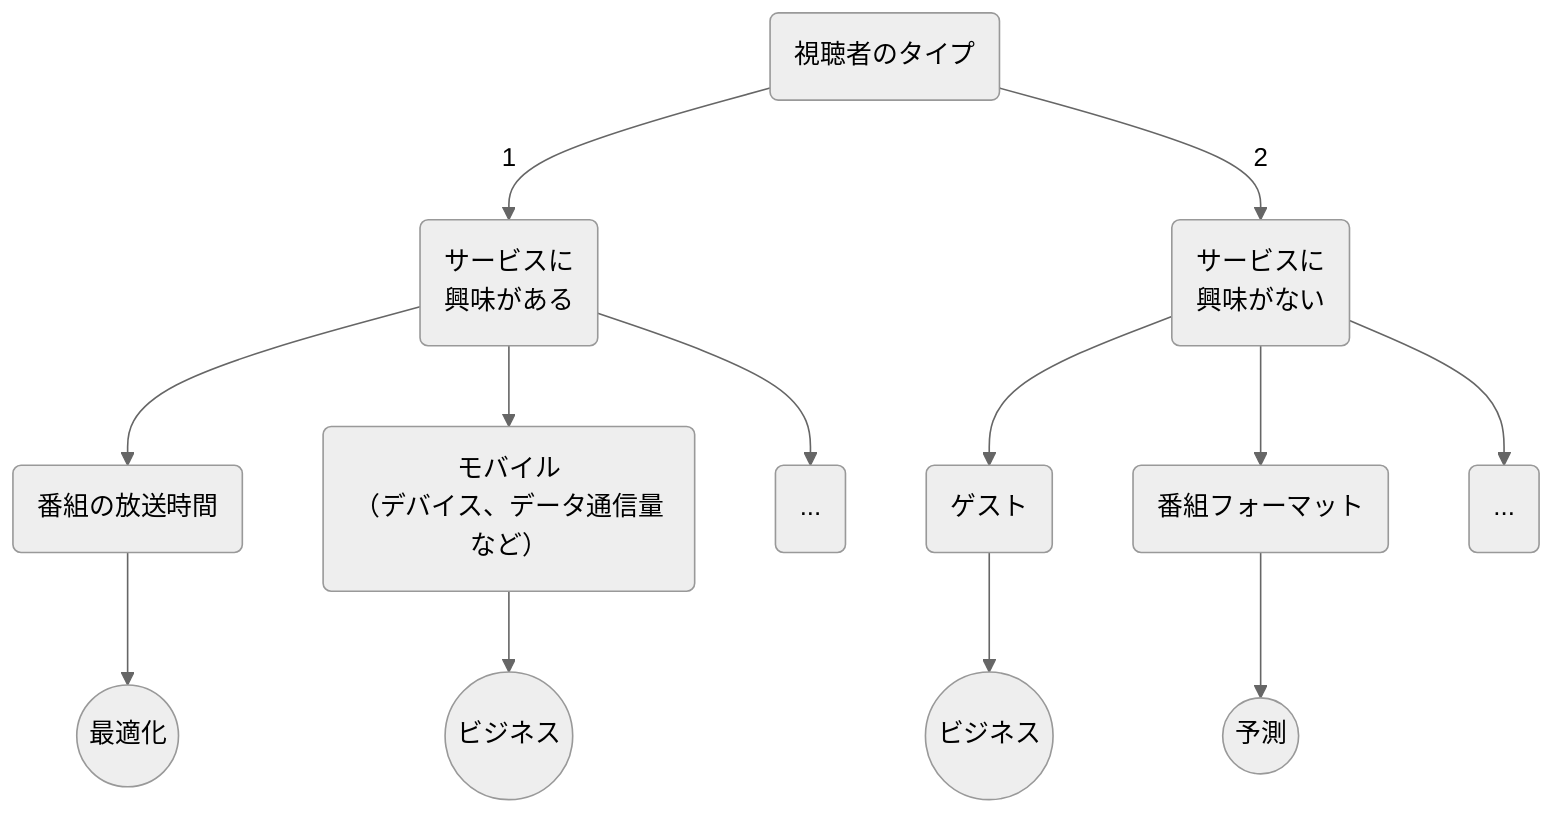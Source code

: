 %%{init: {'theme': 'neutral'}}%%

flowchart
  root("視聴者のタイプ")
  c1("サービスに<br>興味がある")
  c2("サービスに<br>興味がない")
  c11("番組の放送時間")
  c12("モバイル<br>（デバイス、データ通信量など）")
  c1x("...")
  c21("ゲスト")
  c22("番組フォーマット")
  c2x("...")
  c1a(("最適化"))
  c1b(("ビジネス"))
  c2a(("ビジネス"))
  c2b(("予測"))
  
  root -->|1| c1
  root -->|2| c2
  c1 --> c11
  c1 --> c12
  c1 --> c1x
  
  c2 --> c21
  c2 --> c22
  c2 --> c2x
  
  c11 --> c1a
  c12 --> c1b
  c21 --> c2a
  c22 --> c2b
